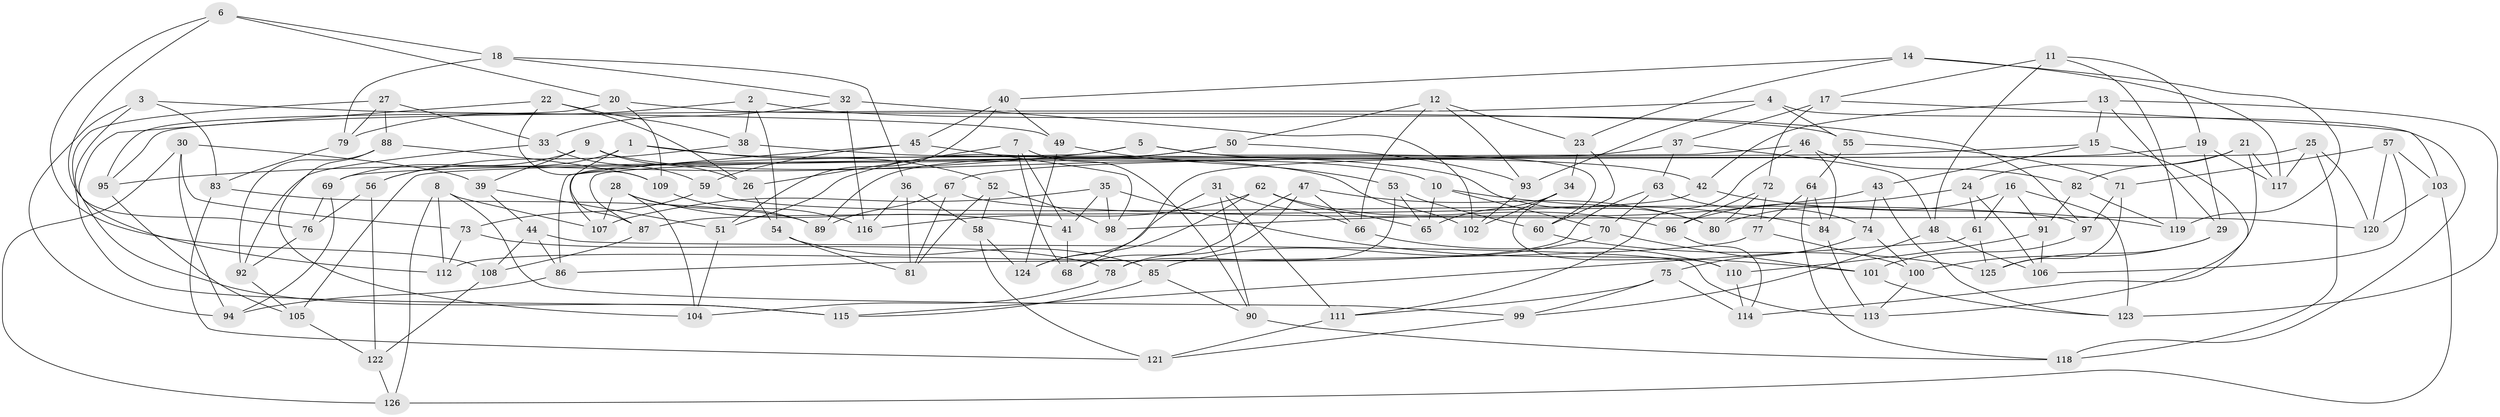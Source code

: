 // coarse degree distribution, {4: 0.32, 11: 0.08, 9: 0.04, 5: 0.04, 6: 0.22, 7: 0.04, 3: 0.06, 8: 0.06, 12: 0.04, 10: 0.08, 13: 0.02}
// Generated by graph-tools (version 1.1) at 2025/20/03/04/25 18:20:47]
// undirected, 126 vertices, 252 edges
graph export_dot {
graph [start="1"]
  node [color=gray90,style=filled];
  1;
  2;
  3;
  4;
  5;
  6;
  7;
  8;
  9;
  10;
  11;
  12;
  13;
  14;
  15;
  16;
  17;
  18;
  19;
  20;
  21;
  22;
  23;
  24;
  25;
  26;
  27;
  28;
  29;
  30;
  31;
  32;
  33;
  34;
  35;
  36;
  37;
  38;
  39;
  40;
  41;
  42;
  43;
  44;
  45;
  46;
  47;
  48;
  49;
  50;
  51;
  52;
  53;
  54;
  55;
  56;
  57;
  58;
  59;
  60;
  61;
  62;
  63;
  64;
  65;
  66;
  67;
  68;
  69;
  70;
  71;
  72;
  73;
  74;
  75;
  76;
  77;
  78;
  79;
  80;
  81;
  82;
  83;
  84;
  85;
  86;
  87;
  88;
  89;
  90;
  91;
  92;
  93;
  94;
  95;
  96;
  97;
  98;
  99;
  100;
  101;
  102;
  103;
  104;
  105;
  106;
  107;
  108;
  109;
  110;
  111;
  112;
  113;
  114;
  115;
  116;
  117;
  118;
  119;
  120;
  121;
  122;
  123;
  124;
  125;
  126;
  1 -- 102;
  1 -- 56;
  1 -- 87;
  1 -- 52;
  2 -- 97;
  2 -- 79;
  2 -- 54;
  2 -- 38;
  3 -- 49;
  3 -- 83;
  3 -- 94;
  3 -- 112;
  4 -- 55;
  4 -- 118;
  4 -- 95;
  4 -- 93;
  5 -- 95;
  5 -- 107;
  5 -- 60;
  5 -- 42;
  6 -- 108;
  6 -- 20;
  6 -- 18;
  6 -- 76;
  7 -- 68;
  7 -- 90;
  7 -- 41;
  7 -- 26;
  8 -- 99;
  8 -- 112;
  8 -- 107;
  8 -- 126;
  9 -- 39;
  9 -- 10;
  9 -- 26;
  9 -- 69;
  10 -- 70;
  10 -- 65;
  10 -- 84;
  11 -- 48;
  11 -- 19;
  11 -- 17;
  11 -- 119;
  12 -- 66;
  12 -- 23;
  12 -- 93;
  12 -- 50;
  13 -- 42;
  13 -- 15;
  13 -- 29;
  13 -- 123;
  14 -- 23;
  14 -- 117;
  14 -- 119;
  14 -- 40;
  15 -- 113;
  15 -- 69;
  15 -- 43;
  16 -- 80;
  16 -- 61;
  16 -- 91;
  16 -- 123;
  17 -- 72;
  17 -- 103;
  17 -- 37;
  18 -- 32;
  18 -- 36;
  18 -- 79;
  19 -- 29;
  19 -- 117;
  19 -- 67;
  20 -- 55;
  20 -- 109;
  20 -- 95;
  21 -- 82;
  21 -- 24;
  21 -- 117;
  21 -- 114;
  22 -- 115;
  22 -- 38;
  22 -- 109;
  22 -- 26;
  23 -- 60;
  23 -- 34;
  24 -- 96;
  24 -- 106;
  24 -- 61;
  25 -- 118;
  25 -- 117;
  25 -- 120;
  25 -- 105;
  26 -- 54;
  27 -- 115;
  27 -- 79;
  27 -- 33;
  27 -- 88;
  28 -- 41;
  28 -- 107;
  28 -- 104;
  28 -- 89;
  29 -- 100;
  29 -- 125;
  30 -- 126;
  30 -- 94;
  30 -- 73;
  30 -- 39;
  31 -- 66;
  31 -- 111;
  31 -- 124;
  31 -- 90;
  32 -- 102;
  32 -- 33;
  32 -- 116;
  33 -- 59;
  33 -- 92;
  34 -- 110;
  34 -- 65;
  34 -- 102;
  35 -- 101;
  35 -- 98;
  35 -- 41;
  35 -- 107;
  36 -- 116;
  36 -- 58;
  36 -- 81;
  37 -- 63;
  37 -- 48;
  37 -- 68;
  38 -- 56;
  38 -- 80;
  39 -- 44;
  39 -- 51;
  40 -- 45;
  40 -- 51;
  40 -- 49;
  41 -- 68;
  42 -- 87;
  42 -- 119;
  43 -- 123;
  43 -- 98;
  43 -- 74;
  44 -- 113;
  44 -- 108;
  44 -- 86;
  45 -- 98;
  45 -- 59;
  45 -- 86;
  46 -- 82;
  46 -- 111;
  46 -- 87;
  46 -- 84;
  47 -- 78;
  47 -- 68;
  47 -- 80;
  47 -- 66;
  48 -- 99;
  48 -- 106;
  49 -- 53;
  49 -- 124;
  50 -- 93;
  50 -- 89;
  50 -- 51;
  51 -- 104;
  52 -- 81;
  52 -- 58;
  52 -- 98;
  53 -- 78;
  53 -- 60;
  53 -- 65;
  54 -- 81;
  54 -- 85;
  55 -- 64;
  55 -- 71;
  56 -- 76;
  56 -- 122;
  57 -- 103;
  57 -- 71;
  57 -- 106;
  57 -- 120;
  58 -- 121;
  58 -- 124;
  59 -- 97;
  59 -- 73;
  60 -- 125;
  61 -- 115;
  61 -- 125;
  62 -- 96;
  62 -- 65;
  62 -- 116;
  62 -- 124;
  63 -- 112;
  63 -- 74;
  63 -- 70;
  64 -- 84;
  64 -- 118;
  64 -- 77;
  66 -- 110;
  67 -- 81;
  67 -- 120;
  67 -- 89;
  69 -- 94;
  69 -- 76;
  70 -- 85;
  70 -- 101;
  71 -- 97;
  71 -- 125;
  72 -- 77;
  72 -- 96;
  72 -- 80;
  73 -- 78;
  73 -- 112;
  74 -- 75;
  74 -- 100;
  75 -- 99;
  75 -- 114;
  75 -- 111;
  76 -- 92;
  77 -- 86;
  77 -- 100;
  78 -- 104;
  79 -- 83;
  82 -- 91;
  82 -- 119;
  83 -- 89;
  83 -- 121;
  84 -- 113;
  85 -- 90;
  85 -- 115;
  86 -- 94;
  87 -- 108;
  88 -- 92;
  88 -- 109;
  88 -- 104;
  90 -- 118;
  91 -- 106;
  91 -- 110;
  92 -- 105;
  93 -- 102;
  95 -- 105;
  96 -- 114;
  97 -- 101;
  99 -- 121;
  100 -- 113;
  101 -- 123;
  103 -- 120;
  103 -- 126;
  105 -- 122;
  108 -- 122;
  109 -- 116;
  110 -- 114;
  111 -- 121;
  122 -- 126;
}

